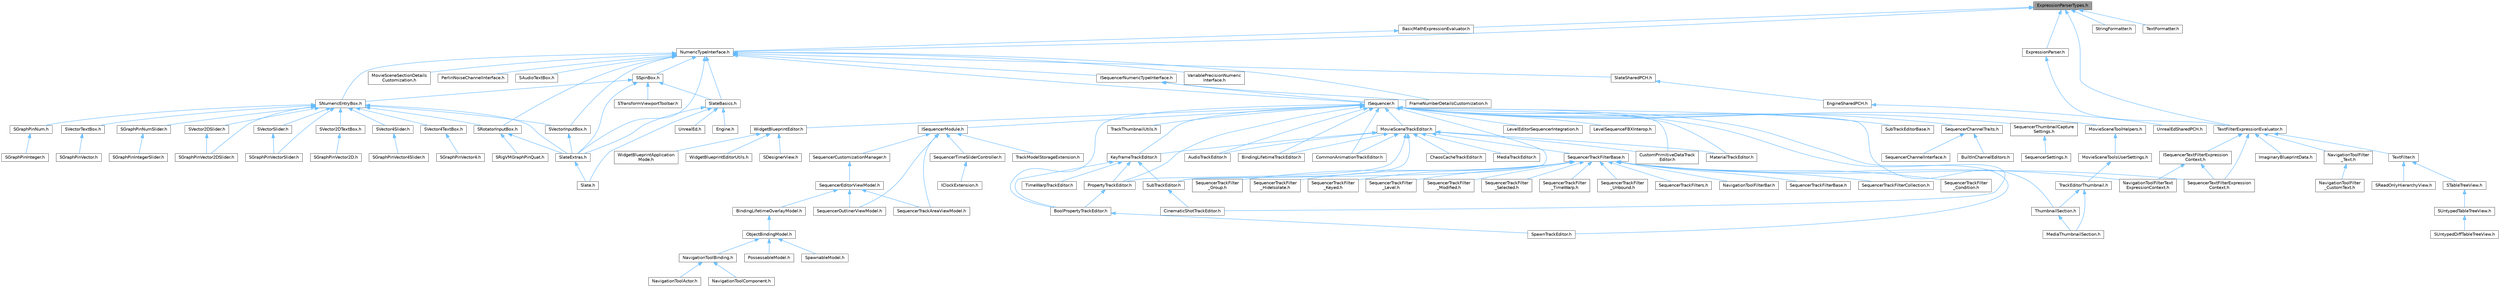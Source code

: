 digraph "ExpressionParserTypes.h"
{
 // INTERACTIVE_SVG=YES
 // LATEX_PDF_SIZE
  bgcolor="transparent";
  edge [fontname=Helvetica,fontsize=10,labelfontname=Helvetica,labelfontsize=10];
  node [fontname=Helvetica,fontsize=10,shape=box,height=0.2,width=0.4];
  Node1 [id="Node000001",label="ExpressionParserTypes.h",height=0.2,width=0.4,color="gray40", fillcolor="grey60", style="filled", fontcolor="black",tooltip=" "];
  Node1 -> Node2 [id="edge1_Node000001_Node000002",dir="back",color="steelblue1",style="solid",tooltip=" "];
  Node2 [id="Node000002",label="BasicMathExpressionEvaluator.h",height=0.2,width=0.4,color="grey40", fillcolor="white", style="filled",URL="$d3/d5e/BasicMathExpressionEvaluator_8h.html",tooltip=" "];
  Node2 -> Node3 [id="edge2_Node000002_Node000003",dir="back",color="steelblue1",style="solid",tooltip=" "];
  Node3 [id="Node000003",label="NumericTypeInterface.h",height=0.2,width=0.4,color="grey40", fillcolor="white", style="filled",URL="$d8/dc9/NumericTypeInterface_8h.html",tooltip=" "];
  Node3 -> Node4 [id="edge3_Node000003_Node000004",dir="back",color="steelblue1",style="solid",tooltip=" "];
  Node4 [id="Node000004",label="FrameNumberDetailsCustomization.h",height=0.2,width=0.4,color="grey40", fillcolor="white", style="filled",URL="$df/db2/FrameNumberDetailsCustomization_8h.html",tooltip=" "];
  Node3 -> Node5 [id="edge4_Node000003_Node000005",dir="back",color="steelblue1",style="solid",tooltip=" "];
  Node5 [id="Node000005",label="ISequencer.h",height=0.2,width=0.4,color="grey40", fillcolor="white", style="filled",URL="$d7/d1d/ISequencer_8h.html",tooltip=" "];
  Node5 -> Node6 [id="edge5_Node000005_Node000006",dir="back",color="steelblue1",style="solid",tooltip=" "];
  Node6 [id="Node000006",label="AudioTrackEditor.h",height=0.2,width=0.4,color="grey40", fillcolor="white", style="filled",URL="$dd/d96/AudioTrackEditor_8h.html",tooltip=" "];
  Node5 -> Node7 [id="edge6_Node000005_Node000007",dir="back",color="steelblue1",style="solid",tooltip=" "];
  Node7 [id="Node000007",label="BindingLifetimeTrackEditor.h",height=0.2,width=0.4,color="grey40", fillcolor="white", style="filled",URL="$db/d3c/BindingLifetimeTrackEditor_8h.html",tooltip=" "];
  Node5 -> Node8 [id="edge7_Node000005_Node000008",dir="back",color="steelblue1",style="solid",tooltip=" "];
  Node8 [id="Node000008",label="BoolPropertyTrackEditor.h",height=0.2,width=0.4,color="grey40", fillcolor="white", style="filled",URL="$db/d07/BoolPropertyTrackEditor_8h.html",tooltip=" "];
  Node8 -> Node9 [id="edge8_Node000008_Node000009",dir="back",color="steelblue1",style="solid",tooltip=" "];
  Node9 [id="Node000009",label="SpawnTrackEditor.h",height=0.2,width=0.4,color="grey40", fillcolor="white", style="filled",URL="$d5/dac/SpawnTrackEditor_8h.html",tooltip=" "];
  Node5 -> Node10 [id="edge9_Node000005_Node000010",dir="back",color="steelblue1",style="solid",tooltip=" "];
  Node10 [id="Node000010",label="CinematicShotTrackEditor.h",height=0.2,width=0.4,color="grey40", fillcolor="white", style="filled",URL="$d3/d0c/CinematicShotTrackEditor_8h.html",tooltip=" "];
  Node5 -> Node11 [id="edge10_Node000005_Node000011",dir="back",color="steelblue1",style="solid",tooltip=" "];
  Node11 [id="Node000011",label="CommonAnimationTrackEditor.h",height=0.2,width=0.4,color="grey40", fillcolor="white", style="filled",URL="$d9/d6e/CommonAnimationTrackEditor_8h.html",tooltip=" "];
  Node5 -> Node12 [id="edge11_Node000005_Node000012",dir="back",color="steelblue1",style="solid",tooltip=" "];
  Node12 [id="Node000012",label="CustomPrimitiveDataTrack\lEditor.h",height=0.2,width=0.4,color="grey40", fillcolor="white", style="filled",URL="$dc/d8f/CustomPrimitiveDataTrackEditor_8h.html",tooltip=" "];
  Node5 -> Node13 [id="edge12_Node000005_Node000013",dir="back",color="steelblue1",style="solid",tooltip=" "];
  Node13 [id="Node000013",label="ISequencerModule.h",height=0.2,width=0.4,color="grey40", fillcolor="white", style="filled",URL="$d7/d3b/ISequencerModule_8h.html",tooltip=" "];
  Node13 -> Node14 [id="edge13_Node000013_Node000014",dir="back",color="steelblue1",style="solid",tooltip=" "];
  Node14 [id="Node000014",label="SequencerCustomizationManager.h",height=0.2,width=0.4,color="grey40", fillcolor="white", style="filled",URL="$dd/dea/SequencerCustomizationManager_8h.html",tooltip=" "];
  Node14 -> Node15 [id="edge14_Node000014_Node000015",dir="back",color="steelblue1",style="solid",tooltip=" "];
  Node15 [id="Node000015",label="SequencerEditorViewModel.h",height=0.2,width=0.4,color="grey40", fillcolor="white", style="filled",URL="$da/d57/SequencerEditorViewModel_8h.html",tooltip=" "];
  Node15 -> Node16 [id="edge15_Node000015_Node000016",dir="back",color="steelblue1",style="solid",tooltip=" "];
  Node16 [id="Node000016",label="BindingLifetimeOverlayModel.h",height=0.2,width=0.4,color="grey40", fillcolor="white", style="filled",URL="$d2/d69/BindingLifetimeOverlayModel_8h.html",tooltip=" "];
  Node16 -> Node17 [id="edge16_Node000016_Node000017",dir="back",color="steelblue1",style="solid",tooltip=" "];
  Node17 [id="Node000017",label="ObjectBindingModel.h",height=0.2,width=0.4,color="grey40", fillcolor="white", style="filled",URL="$de/dbc/ObjectBindingModel_8h.html",tooltip=" "];
  Node17 -> Node18 [id="edge17_Node000017_Node000018",dir="back",color="steelblue1",style="solid",tooltip=" "];
  Node18 [id="Node000018",label="NavigationToolBinding.h",height=0.2,width=0.4,color="grey40", fillcolor="white", style="filled",URL="$d0/db5/NavigationToolBinding_8h.html",tooltip=" "];
  Node18 -> Node19 [id="edge18_Node000018_Node000019",dir="back",color="steelblue1",style="solid",tooltip=" "];
  Node19 [id="Node000019",label="NavigationToolActor.h",height=0.2,width=0.4,color="grey40", fillcolor="white", style="filled",URL="$d6/da8/NavigationToolActor_8h.html",tooltip=" "];
  Node18 -> Node20 [id="edge19_Node000018_Node000020",dir="back",color="steelblue1",style="solid",tooltip=" "];
  Node20 [id="Node000020",label="NavigationToolComponent.h",height=0.2,width=0.4,color="grey40", fillcolor="white", style="filled",URL="$d7/dfc/NavigationToolComponent_8h.html",tooltip=" "];
  Node17 -> Node21 [id="edge20_Node000017_Node000021",dir="back",color="steelblue1",style="solid",tooltip=" "];
  Node21 [id="Node000021",label="PossessableModel.h",height=0.2,width=0.4,color="grey40", fillcolor="white", style="filled",URL="$d5/d01/PossessableModel_8h.html",tooltip=" "];
  Node17 -> Node22 [id="edge21_Node000017_Node000022",dir="back",color="steelblue1",style="solid",tooltip=" "];
  Node22 [id="Node000022",label="SpawnableModel.h",height=0.2,width=0.4,color="grey40", fillcolor="white", style="filled",URL="$d0/dd5/SpawnableModel_8h.html",tooltip=" "];
  Node15 -> Node23 [id="edge22_Node000015_Node000023",dir="back",color="steelblue1",style="solid",tooltip=" "];
  Node23 [id="Node000023",label="SequencerOutlinerViewModel.h",height=0.2,width=0.4,color="grey40", fillcolor="white", style="filled",URL="$da/d12/SequencerOutlinerViewModel_8h.html",tooltip=" "];
  Node15 -> Node24 [id="edge23_Node000015_Node000024",dir="back",color="steelblue1",style="solid",tooltip=" "];
  Node24 [id="Node000024",label="SequencerTrackAreaViewModel.h",height=0.2,width=0.4,color="grey40", fillcolor="white", style="filled",URL="$d9/dd2/SequencerTrackAreaViewModel_8h.html",tooltip=" "];
  Node13 -> Node23 [id="edge24_Node000013_Node000023",dir="back",color="steelblue1",style="solid",tooltip=" "];
  Node13 -> Node25 [id="edge25_Node000013_Node000025",dir="back",color="steelblue1",style="solid",tooltip=" "];
  Node25 [id="Node000025",label="SequencerTimeSliderController.h",height=0.2,width=0.4,color="grey40", fillcolor="white", style="filled",URL="$d3/d54/SequencerTimeSliderController_8h.html",tooltip=" "];
  Node25 -> Node26 [id="edge26_Node000025_Node000026",dir="back",color="steelblue1",style="solid",tooltip=" "];
  Node26 [id="Node000026",label="IClockExtension.h",height=0.2,width=0.4,color="grey40", fillcolor="white", style="filled",URL="$d1/d52/IClockExtension_8h.html",tooltip=" "];
  Node13 -> Node24 [id="edge27_Node000013_Node000024",dir="back",color="steelblue1",style="solid",tooltip=" "];
  Node13 -> Node27 [id="edge28_Node000013_Node000027",dir="back",color="steelblue1",style="solid",tooltip=" "];
  Node27 [id="Node000027",label="TrackModelStorageExtension.h",height=0.2,width=0.4,color="grey40", fillcolor="white", style="filled",URL="$d8/d98/TrackModelStorageExtension_8h.html",tooltip=" "];
  Node5 -> Node28 [id="edge29_Node000005_Node000028",dir="back",color="steelblue1",style="solid",tooltip=" "];
  Node28 [id="Node000028",label="KeyframeTrackEditor.h",height=0.2,width=0.4,color="grey40", fillcolor="white", style="filled",URL="$dd/d47/KeyframeTrackEditor_8h.html",tooltip=" "];
  Node28 -> Node8 [id="edge30_Node000028_Node000008",dir="back",color="steelblue1",style="solid",tooltip=" "];
  Node28 -> Node29 [id="edge31_Node000028_Node000029",dir="back",color="steelblue1",style="solid",tooltip=" "];
  Node29 [id="Node000029",label="PropertyTrackEditor.h",height=0.2,width=0.4,color="grey40", fillcolor="white", style="filled",URL="$da/d9a/PropertyTrackEditor_8h.html",tooltip=" "];
  Node29 -> Node8 [id="edge32_Node000029_Node000008",dir="back",color="steelblue1",style="solid",tooltip=" "];
  Node28 -> Node30 [id="edge33_Node000028_Node000030",dir="back",color="steelblue1",style="solid",tooltip=" "];
  Node30 [id="Node000030",label="SubTrackEditor.h",height=0.2,width=0.4,color="grey40", fillcolor="white", style="filled",URL="$d8/d5b/SubTrackEditor_8h.html",tooltip=" "];
  Node30 -> Node10 [id="edge34_Node000030_Node000010",dir="back",color="steelblue1",style="solid",tooltip=" "];
  Node28 -> Node31 [id="edge35_Node000028_Node000031",dir="back",color="steelblue1",style="solid",tooltip=" "];
  Node31 [id="Node000031",label="TimeWarpTrackEditor.h",height=0.2,width=0.4,color="grey40", fillcolor="white", style="filled",URL="$dc/d2e/TimeWarpTrackEditor_8h.html",tooltip=" "];
  Node5 -> Node32 [id="edge36_Node000005_Node000032",dir="back",color="steelblue1",style="solid",tooltip=" "];
  Node32 [id="Node000032",label="LevelEditorSequencerIntegration.h",height=0.2,width=0.4,color="grey40", fillcolor="white", style="filled",URL="$d5/d15/LevelEditorSequencerIntegration_8h.html",tooltip=" "];
  Node5 -> Node33 [id="edge37_Node000005_Node000033",dir="back",color="steelblue1",style="solid",tooltip=" "];
  Node33 [id="Node000033",label="LevelSequenceFBXInterop.h",height=0.2,width=0.4,color="grey40", fillcolor="white", style="filled",URL="$d7/d4f/LevelSequenceFBXInterop_8h.html",tooltip=" "];
  Node5 -> Node34 [id="edge38_Node000005_Node000034",dir="back",color="steelblue1",style="solid",tooltip=" "];
  Node34 [id="Node000034",label="MaterialTrackEditor.h",height=0.2,width=0.4,color="grey40", fillcolor="white", style="filled",URL="$d1/d9f/MaterialTrackEditor_8h.html",tooltip=" "];
  Node5 -> Node35 [id="edge39_Node000005_Node000035",dir="back",color="steelblue1",style="solid",tooltip=" "];
  Node35 [id="Node000035",label="MovieSceneToolHelpers.h",height=0.2,width=0.4,color="grey40", fillcolor="white", style="filled",URL="$d4/d0e/MovieSceneToolHelpers_8h.html",tooltip=" "];
  Node35 -> Node36 [id="edge40_Node000035_Node000036",dir="back",color="steelblue1",style="solid",tooltip=" "];
  Node36 [id="Node000036",label="MovieSceneToolsUserSettings.h",height=0.2,width=0.4,color="grey40", fillcolor="white", style="filled",URL="$d5/dab/MovieSceneToolsUserSettings_8h.html",tooltip=" "];
  Node36 -> Node37 [id="edge41_Node000036_Node000037",dir="back",color="steelblue1",style="solid",tooltip=" "];
  Node37 [id="Node000037",label="TrackEditorThumbnail.h",height=0.2,width=0.4,color="grey40", fillcolor="white", style="filled",URL="$d6/d44/TrackEditorThumbnail_8h.html",tooltip=" "];
  Node37 -> Node38 [id="edge42_Node000037_Node000038",dir="back",color="steelblue1",style="solid",tooltip=" "];
  Node38 [id="Node000038",label="MediaThumbnailSection.h",height=0.2,width=0.4,color="grey40", fillcolor="white", style="filled",URL="$d8/dfe/MediaThumbnailSection_8h.html",tooltip=" "];
  Node37 -> Node39 [id="edge43_Node000037_Node000039",dir="back",color="steelblue1",style="solid",tooltip=" "];
  Node39 [id="Node000039",label="ThumbnailSection.h",height=0.2,width=0.4,color="grey40", fillcolor="white", style="filled",URL="$de/daf/ThumbnailSection_8h.html",tooltip=" "];
  Node39 -> Node38 [id="edge44_Node000039_Node000038",dir="back",color="steelblue1",style="solid",tooltip=" "];
  Node5 -> Node40 [id="edge45_Node000005_Node000040",dir="back",color="steelblue1",style="solid",tooltip=" "];
  Node40 [id="Node000040",label="MovieSceneTrackEditor.h",height=0.2,width=0.4,color="grey40", fillcolor="white", style="filled",URL="$db/d6c/MovieSceneTrackEditor_8h.html",tooltip=" "];
  Node40 -> Node6 [id="edge46_Node000040_Node000006",dir="back",color="steelblue1",style="solid",tooltip=" "];
  Node40 -> Node7 [id="edge47_Node000040_Node000007",dir="back",color="steelblue1",style="solid",tooltip=" "];
  Node40 -> Node41 [id="edge48_Node000040_Node000041",dir="back",color="steelblue1",style="solid",tooltip=" "];
  Node41 [id="Node000041",label="ChaosCacheTrackEditor.h",height=0.2,width=0.4,color="grey40", fillcolor="white", style="filled",URL="$db/d36/ChaosCacheTrackEditor_8h.html",tooltip=" "];
  Node40 -> Node11 [id="edge49_Node000040_Node000011",dir="back",color="steelblue1",style="solid",tooltip=" "];
  Node40 -> Node12 [id="edge50_Node000040_Node000012",dir="back",color="steelblue1",style="solid",tooltip=" "];
  Node40 -> Node28 [id="edge51_Node000040_Node000028",dir="back",color="steelblue1",style="solid",tooltip=" "];
  Node40 -> Node34 [id="edge52_Node000040_Node000034",dir="back",color="steelblue1",style="solid",tooltip=" "];
  Node40 -> Node42 [id="edge53_Node000040_Node000042",dir="back",color="steelblue1",style="solid",tooltip=" "];
  Node42 [id="Node000042",label="MediaTrackEditor.h",height=0.2,width=0.4,color="grey40", fillcolor="white", style="filled",URL="$d0/d41/MediaTrackEditor_8h.html",tooltip=" "];
  Node40 -> Node29 [id="edge54_Node000040_Node000029",dir="back",color="steelblue1",style="solid",tooltip=" "];
  Node40 -> Node43 [id="edge55_Node000040_Node000043",dir="back",color="steelblue1",style="solid",tooltip=" "];
  Node43 [id="Node000043",label="SequencerTrackFilterBase.h",height=0.2,width=0.4,color="grey40", fillcolor="white", style="filled",URL="$d8/def/Filters_2SequencerTrackFilterBase_8h.html",tooltip=" "];
  Node43 -> Node44 [id="edge56_Node000043_Node000044",dir="back",color="steelblue1",style="solid",tooltip=" "];
  Node44 [id="Node000044",label="NavigationToolFilterBar.h",height=0.2,width=0.4,color="grey40", fillcolor="white", style="filled",URL="$df/d14/NavigationToolFilterBar_8h.html",tooltip=" "];
  Node43 -> Node45 [id="edge57_Node000043_Node000045",dir="back",color="steelblue1",style="solid",tooltip=" "];
  Node45 [id="Node000045",label="NavigationToolFilterText\lExpressionContext.h",height=0.2,width=0.4,color="grey40", fillcolor="white", style="filled",URL="$d8/dd2/NavigationToolFilterTextExpressionContext_8h.html",tooltip=" "];
  Node43 -> Node46 [id="edge58_Node000043_Node000046",dir="back",color="steelblue1",style="solid",tooltip=" "];
  Node46 [id="Node000046",label="SequencerTextFilterExpression\lContext.h",height=0.2,width=0.4,color="grey40", fillcolor="white", style="filled",URL="$d0/d9f/SequencerTextFilterExpressionContext_8h.html",tooltip=" "];
  Node43 -> Node47 [id="edge59_Node000043_Node000047",dir="back",color="steelblue1",style="solid",tooltip=" "];
  Node47 [id="Node000047",label="SequencerTrackFilterBase.h",height=0.2,width=0.4,color="grey40", fillcolor="white", style="filled",URL="$d8/d4d/SequencerTrackFilterBase_8h.html",tooltip=" "];
  Node43 -> Node48 [id="edge60_Node000043_Node000048",dir="back",color="steelblue1",style="solid",tooltip=" "];
  Node48 [id="Node000048",label="SequencerTrackFilterCollection.h",height=0.2,width=0.4,color="grey40", fillcolor="white", style="filled",URL="$d8/de2/SequencerTrackFilterCollection_8h.html",tooltip=" "];
  Node43 -> Node49 [id="edge61_Node000043_Node000049",dir="back",color="steelblue1",style="solid",tooltip=" "];
  Node49 [id="Node000049",label="SequencerTrackFilter\l_Condition.h",height=0.2,width=0.4,color="grey40", fillcolor="white", style="filled",URL="$df/d17/SequencerTrackFilter__Condition_8h.html",tooltip=" "];
  Node43 -> Node50 [id="edge62_Node000043_Node000050",dir="back",color="steelblue1",style="solid",tooltip=" "];
  Node50 [id="Node000050",label="SequencerTrackFilter\l_Group.h",height=0.2,width=0.4,color="grey40", fillcolor="white", style="filled",URL="$da/dea/SequencerTrackFilter__Group_8h.html",tooltip=" "];
  Node43 -> Node51 [id="edge63_Node000043_Node000051",dir="back",color="steelblue1",style="solid",tooltip=" "];
  Node51 [id="Node000051",label="SequencerTrackFilter\l_HideIsolate.h",height=0.2,width=0.4,color="grey40", fillcolor="white", style="filled",URL="$d3/d55/SequencerTrackFilter__HideIsolate_8h.html",tooltip=" "];
  Node43 -> Node52 [id="edge64_Node000043_Node000052",dir="back",color="steelblue1",style="solid",tooltip=" "];
  Node52 [id="Node000052",label="SequencerTrackFilter\l_Keyed.h",height=0.2,width=0.4,color="grey40", fillcolor="white", style="filled",URL="$d4/d2d/SequencerTrackFilter__Keyed_8h.html",tooltip=" "];
  Node43 -> Node53 [id="edge65_Node000043_Node000053",dir="back",color="steelblue1",style="solid",tooltip=" "];
  Node53 [id="Node000053",label="SequencerTrackFilter\l_Level.h",height=0.2,width=0.4,color="grey40", fillcolor="white", style="filled",URL="$d2/d6c/SequencerTrackFilter__Level_8h.html",tooltip=" "];
  Node43 -> Node54 [id="edge66_Node000043_Node000054",dir="back",color="steelblue1",style="solid",tooltip=" "];
  Node54 [id="Node000054",label="SequencerTrackFilter\l_Modified.h",height=0.2,width=0.4,color="grey40", fillcolor="white", style="filled",URL="$d0/dd9/SequencerTrackFilter__Modified_8h.html",tooltip=" "];
  Node43 -> Node55 [id="edge67_Node000043_Node000055",dir="back",color="steelblue1",style="solid",tooltip=" "];
  Node55 [id="Node000055",label="SequencerTrackFilter\l_Selected.h",height=0.2,width=0.4,color="grey40", fillcolor="white", style="filled",URL="$dc/d54/SequencerTrackFilter__Selected_8h.html",tooltip=" "];
  Node43 -> Node56 [id="edge68_Node000043_Node000056",dir="back",color="steelblue1",style="solid",tooltip=" "];
  Node56 [id="Node000056",label="SequencerTrackFilter\l_TimeWarp.h",height=0.2,width=0.4,color="grey40", fillcolor="white", style="filled",URL="$d6/dd0/SequencerTrackFilter__TimeWarp_8h.html",tooltip=" "];
  Node43 -> Node57 [id="edge69_Node000043_Node000057",dir="back",color="steelblue1",style="solid",tooltip=" "];
  Node57 [id="Node000057",label="SequencerTrackFilter\l_Unbound.h",height=0.2,width=0.4,color="grey40", fillcolor="white", style="filled",URL="$d0/dd1/SequencerTrackFilter__Unbound_8h.html",tooltip=" "];
  Node43 -> Node58 [id="edge70_Node000043_Node000058",dir="back",color="steelblue1",style="solid",tooltip=" "];
  Node58 [id="Node000058",label="SequencerTrackFilters.h",height=0.2,width=0.4,color="grey40", fillcolor="white", style="filled",URL="$df/d72/SequencerTrackFilters_8h.html",tooltip=" "];
  Node40 -> Node30 [id="edge71_Node000040_Node000030",dir="back",color="steelblue1",style="solid",tooltip=" "];
  Node5 -> Node29 [id="edge72_Node000005_Node000029",dir="back",color="steelblue1",style="solid",tooltip=" "];
  Node5 -> Node59 [id="edge73_Node000005_Node000059",dir="back",color="steelblue1",style="solid",tooltip=" "];
  Node59 [id="Node000059",label="SequencerChannelTraits.h",height=0.2,width=0.4,color="grey40", fillcolor="white", style="filled",URL="$d6/db9/SequencerChannelTraits_8h.html",tooltip=" "];
  Node59 -> Node60 [id="edge74_Node000059_Node000060",dir="back",color="steelblue1",style="solid",tooltip=" "];
  Node60 [id="Node000060",label="BuiltInChannelEditors.h",height=0.2,width=0.4,color="grey40", fillcolor="white", style="filled",URL="$df/daf/BuiltInChannelEditors_8h.html",tooltip=" "];
  Node59 -> Node61 [id="edge75_Node000059_Node000061",dir="back",color="steelblue1",style="solid",tooltip=" "];
  Node61 [id="Node000061",label="SequencerChannelInterface.h",height=0.2,width=0.4,color="grey40", fillcolor="white", style="filled",URL="$da/d51/SequencerChannelInterface_8h.html",tooltip=" "];
  Node5 -> Node62 [id="edge76_Node000005_Node000062",dir="back",color="steelblue1",style="solid",tooltip=" "];
  Node62 [id="Node000062",label="SequencerThumbnailCapture\lSettings.h",height=0.2,width=0.4,color="grey40", fillcolor="white", style="filled",URL="$de/d05/SequencerThumbnailCaptureSettings_8h.html",tooltip=" "];
  Node62 -> Node63 [id="edge77_Node000062_Node000063",dir="back",color="steelblue1",style="solid",tooltip=" "];
  Node63 [id="Node000063",label="SequencerSettings.h",height=0.2,width=0.4,color="grey40", fillcolor="white", style="filled",URL="$d1/d46/SequencerSettings_8h.html",tooltip=" "];
  Node5 -> Node9 [id="edge78_Node000005_Node000009",dir="back",color="steelblue1",style="solid",tooltip=" "];
  Node5 -> Node30 [id="edge79_Node000005_Node000030",dir="back",color="steelblue1",style="solid",tooltip=" "];
  Node5 -> Node64 [id="edge80_Node000005_Node000064",dir="back",color="steelblue1",style="solid",tooltip=" "];
  Node64 [id="Node000064",label="SubTrackEditorBase.h",height=0.2,width=0.4,color="grey40", fillcolor="white", style="filled",URL="$db/d33/SubTrackEditorBase_8h.html",tooltip=" "];
  Node5 -> Node39 [id="edge81_Node000005_Node000039",dir="back",color="steelblue1",style="solid",tooltip=" "];
  Node5 -> Node65 [id="edge82_Node000005_Node000065",dir="back",color="steelblue1",style="solid",tooltip=" "];
  Node65 [id="Node000065",label="TrackThumbnailUtils.h",height=0.2,width=0.4,color="grey40", fillcolor="white", style="filled",URL="$dc/df4/TrackThumbnailUtils_8h.html",tooltip=" "];
  Node5 -> Node66 [id="edge83_Node000005_Node000066",dir="back",color="steelblue1",style="solid",tooltip=" "];
  Node66 [id="Node000066",label="WidgetBlueprintEditor.h",height=0.2,width=0.4,color="grey40", fillcolor="white", style="filled",URL="$d6/d04/WidgetBlueprintEditor_8h.html",tooltip=" "];
  Node66 -> Node67 [id="edge84_Node000066_Node000067",dir="back",color="steelblue1",style="solid",tooltip=" "];
  Node67 [id="Node000067",label="SDesignerView.h",height=0.2,width=0.4,color="grey40", fillcolor="white", style="filled",URL="$d2/d14/SDesignerView_8h.html",tooltip=" "];
  Node66 -> Node68 [id="edge85_Node000066_Node000068",dir="back",color="steelblue1",style="solid",tooltip=" "];
  Node68 [id="Node000068",label="WidgetBlueprintApplication\lMode.h",height=0.2,width=0.4,color="grey40", fillcolor="white", style="filled",URL="$d3/d40/WidgetBlueprintApplicationMode_8h.html",tooltip=" "];
  Node66 -> Node69 [id="edge86_Node000066_Node000069",dir="back",color="steelblue1",style="solid",tooltip=" "];
  Node69 [id="Node000069",label="WidgetBlueprintEditorUtils.h",height=0.2,width=0.4,color="grey40", fillcolor="white", style="filled",URL="$d9/df7/WidgetBlueprintEditorUtils_8h.html",tooltip=" "];
  Node3 -> Node70 [id="edge87_Node000003_Node000070",dir="back",color="steelblue1",style="solid",tooltip=" "];
  Node70 [id="Node000070",label="ISequencerNumericTypeInterface.h",height=0.2,width=0.4,color="grey40", fillcolor="white", style="filled",URL="$db/df1/ISequencerNumericTypeInterface_8h.html",tooltip=" "];
  Node70 -> Node4 [id="edge88_Node000070_Node000004",dir="back",color="steelblue1",style="solid",tooltip=" "];
  Node70 -> Node5 [id="edge89_Node000070_Node000005",dir="back",color="steelblue1",style="solid",tooltip=" "];
  Node3 -> Node71 [id="edge90_Node000003_Node000071",dir="back",color="steelblue1",style="solid",tooltip=" "];
  Node71 [id="Node000071",label="MovieSceneSectionDetails\lCustomization.h",height=0.2,width=0.4,color="grey40", fillcolor="white", style="filled",URL="$d3/de7/MovieSceneSectionDetailsCustomization_8h.html",tooltip=" "];
  Node3 -> Node72 [id="edge91_Node000003_Node000072",dir="back",color="steelblue1",style="solid",tooltip=" "];
  Node72 [id="Node000072",label="PerlinNoiseChannelInterface.h",height=0.2,width=0.4,color="grey40", fillcolor="white", style="filled",URL="$d5/dc1/PerlinNoiseChannelInterface_8h.html",tooltip=" "];
  Node3 -> Node73 [id="edge92_Node000003_Node000073",dir="back",color="steelblue1",style="solid",tooltip=" "];
  Node73 [id="Node000073",label="SAudioTextBox.h",height=0.2,width=0.4,color="grey40", fillcolor="white", style="filled",URL="$da/da3/SAudioTextBox_8h.html",tooltip=" "];
  Node3 -> Node74 [id="edge93_Node000003_Node000074",dir="back",color="steelblue1",style="solid",tooltip=" "];
  Node74 [id="Node000074",label="SNumericEntryBox.h",height=0.2,width=0.4,color="grey40", fillcolor="white", style="filled",URL="$d8/d1a/SNumericEntryBox_8h.html",tooltip=" "];
  Node74 -> Node75 [id="edge94_Node000074_Node000075",dir="back",color="steelblue1",style="solid",tooltip=" "];
  Node75 [id="Node000075",label="SGraphPinNum.h",height=0.2,width=0.4,color="grey40", fillcolor="white", style="filled",URL="$d7/da4/SGraphPinNum_8h.html",tooltip=" "];
  Node75 -> Node76 [id="edge95_Node000075_Node000076",dir="back",color="steelblue1",style="solid",tooltip=" "];
  Node76 [id="Node000076",label="SGraphPinInteger.h",height=0.2,width=0.4,color="grey40", fillcolor="white", style="filled",URL="$df/d54/SGraphPinInteger_8h.html",tooltip=" "];
  Node74 -> Node77 [id="edge96_Node000074_Node000077",dir="back",color="steelblue1",style="solid",tooltip=" "];
  Node77 [id="Node000077",label="SGraphPinNumSlider.h",height=0.2,width=0.4,color="grey40", fillcolor="white", style="filled",URL="$d5/d00/SGraphPinNumSlider_8h.html",tooltip=" "];
  Node77 -> Node78 [id="edge97_Node000077_Node000078",dir="back",color="steelblue1",style="solid",tooltip=" "];
  Node78 [id="Node000078",label="SGraphPinIntegerSlider.h",height=0.2,width=0.4,color="grey40", fillcolor="white", style="filled",URL="$da/d60/SGraphPinIntegerSlider_8h.html",tooltip=" "];
  Node74 -> Node79 [id="edge98_Node000074_Node000079",dir="back",color="steelblue1",style="solid",tooltip=" "];
  Node79 [id="Node000079",label="SGraphPinVector2DSlider.h",height=0.2,width=0.4,color="grey40", fillcolor="white", style="filled",URL="$d7/d05/SGraphPinVector2DSlider_8h.html",tooltip=" "];
  Node74 -> Node80 [id="edge99_Node000074_Node000080",dir="back",color="steelblue1",style="solid",tooltip=" "];
  Node80 [id="Node000080",label="SGraphPinVectorSlider.h",height=0.2,width=0.4,color="grey40", fillcolor="white", style="filled",URL="$dc/d38/SGraphPinVectorSlider_8h.html",tooltip=" "];
  Node74 -> Node81 [id="edge100_Node000074_Node000081",dir="back",color="steelblue1",style="solid",tooltip=" "];
  Node81 [id="Node000081",label="SRotatorInputBox.h",height=0.2,width=0.4,color="grey40", fillcolor="white", style="filled",URL="$de/dd2/SRotatorInputBox_8h.html",tooltip=" "];
  Node81 -> Node82 [id="edge101_Node000081_Node000082",dir="back",color="steelblue1",style="solid",tooltip=" "];
  Node82 [id="Node000082",label="SRigVMGraphPinQuat.h",height=0.2,width=0.4,color="grey40", fillcolor="white", style="filled",URL="$de/dda/SRigVMGraphPinQuat_8h.html",tooltip=" "];
  Node81 -> Node83 [id="edge102_Node000081_Node000083",dir="back",color="steelblue1",style="solid",tooltip=" "];
  Node83 [id="Node000083",label="SlateExtras.h",height=0.2,width=0.4,color="grey40", fillcolor="white", style="filled",URL="$d8/dec/SlateExtras_8h.html",tooltip=" "];
  Node83 -> Node84 [id="edge103_Node000083_Node000084",dir="back",color="steelblue1",style="solid",tooltip=" "];
  Node84 [id="Node000084",label="Slate.h",height=0.2,width=0.4,color="grey40", fillcolor="white", style="filled",URL="$d2/dc0/Slate_8h.html",tooltip=" "];
  Node74 -> Node85 [id="edge104_Node000074_Node000085",dir="back",color="steelblue1",style="solid",tooltip=" "];
  Node85 [id="Node000085",label="SVector2DSlider.h",height=0.2,width=0.4,color="grey40", fillcolor="white", style="filled",URL="$de/d67/SVector2DSlider_8h.html",tooltip=" "];
  Node85 -> Node79 [id="edge105_Node000085_Node000079",dir="back",color="steelblue1",style="solid",tooltip=" "];
  Node74 -> Node86 [id="edge106_Node000074_Node000086",dir="back",color="steelblue1",style="solid",tooltip=" "];
  Node86 [id="Node000086",label="SVector2DTextBox.h",height=0.2,width=0.4,color="grey40", fillcolor="white", style="filled",URL="$d6/d71/SVector2DTextBox_8h.html",tooltip=" "];
  Node86 -> Node87 [id="edge107_Node000086_Node000087",dir="back",color="steelblue1",style="solid",tooltip=" "];
  Node87 [id="Node000087",label="SGraphPinVector2D.h",height=0.2,width=0.4,color="grey40", fillcolor="white", style="filled",URL="$d7/d67/SGraphPinVector2D_8h.html",tooltip=" "];
  Node74 -> Node88 [id="edge108_Node000074_Node000088",dir="back",color="steelblue1",style="solid",tooltip=" "];
  Node88 [id="Node000088",label="SVector4Slider.h",height=0.2,width=0.4,color="grey40", fillcolor="white", style="filled",URL="$d4/dec/SVector4Slider_8h.html",tooltip=" "];
  Node88 -> Node89 [id="edge109_Node000088_Node000089",dir="back",color="steelblue1",style="solid",tooltip=" "];
  Node89 [id="Node000089",label="SGraphPinVector4Slider.h",height=0.2,width=0.4,color="grey40", fillcolor="white", style="filled",URL="$d9/db8/SGraphPinVector4Slider_8h.html",tooltip=" "];
  Node74 -> Node90 [id="edge110_Node000074_Node000090",dir="back",color="steelblue1",style="solid",tooltip=" "];
  Node90 [id="Node000090",label="SVector4TextBox.h",height=0.2,width=0.4,color="grey40", fillcolor="white", style="filled",URL="$dd/da4/SVector4TextBox_8h.html",tooltip=" "];
  Node90 -> Node91 [id="edge111_Node000090_Node000091",dir="back",color="steelblue1",style="solid",tooltip=" "];
  Node91 [id="Node000091",label="SGraphPinVector4.h",height=0.2,width=0.4,color="grey40", fillcolor="white", style="filled",URL="$d4/d94/SGraphPinVector4_8h.html",tooltip=" "];
  Node74 -> Node92 [id="edge112_Node000074_Node000092",dir="back",color="steelblue1",style="solid",tooltip=" "];
  Node92 [id="Node000092",label="SVectorInputBox.h",height=0.2,width=0.4,color="grey40", fillcolor="white", style="filled",URL="$df/d44/SVectorInputBox_8h.html",tooltip=" "];
  Node92 -> Node83 [id="edge113_Node000092_Node000083",dir="back",color="steelblue1",style="solid",tooltip=" "];
  Node74 -> Node93 [id="edge114_Node000074_Node000093",dir="back",color="steelblue1",style="solid",tooltip=" "];
  Node93 [id="Node000093",label="SVectorSlider.h",height=0.2,width=0.4,color="grey40", fillcolor="white", style="filled",URL="$d2/db5/SVectorSlider_8h.html",tooltip=" "];
  Node93 -> Node80 [id="edge115_Node000093_Node000080",dir="back",color="steelblue1",style="solid",tooltip=" "];
  Node74 -> Node94 [id="edge116_Node000074_Node000094",dir="back",color="steelblue1",style="solid",tooltip=" "];
  Node94 [id="Node000094",label="SVectorTextBox.h",height=0.2,width=0.4,color="grey40", fillcolor="white", style="filled",URL="$df/db8/SVectorTextBox_8h.html",tooltip=" "];
  Node94 -> Node95 [id="edge117_Node000094_Node000095",dir="back",color="steelblue1",style="solid",tooltip=" "];
  Node95 [id="Node000095",label="SGraphPinVector.h",height=0.2,width=0.4,color="grey40", fillcolor="white", style="filled",URL="$d8/de7/SGraphPinVector_8h.html",tooltip=" "];
  Node74 -> Node83 [id="edge118_Node000074_Node000083",dir="back",color="steelblue1",style="solid",tooltip=" "];
  Node3 -> Node81 [id="edge119_Node000003_Node000081",dir="back",color="steelblue1",style="solid",tooltip=" "];
  Node3 -> Node96 [id="edge120_Node000003_Node000096",dir="back",color="steelblue1",style="solid",tooltip=" "];
  Node96 [id="Node000096",label="SSpinBox.h",height=0.2,width=0.4,color="grey40", fillcolor="white", style="filled",URL="$d5/da5/SSpinBox_8h.html",tooltip=" "];
  Node96 -> Node74 [id="edge121_Node000096_Node000074",dir="back",color="steelblue1",style="solid",tooltip=" "];
  Node96 -> Node97 [id="edge122_Node000096_Node000097",dir="back",color="steelblue1",style="solid",tooltip=" "];
  Node97 [id="Node000097",label="STransformViewportToolbar.h",height=0.2,width=0.4,color="grey40", fillcolor="white", style="filled",URL="$d8/da8/STransformViewportToolbar_8h.html",tooltip=" "];
  Node96 -> Node98 [id="edge123_Node000096_Node000098",dir="back",color="steelblue1",style="solid",tooltip=" "];
  Node98 [id="Node000098",label="SlateBasics.h",height=0.2,width=0.4,color="grey40", fillcolor="white", style="filled",URL="$da/d2f/SlateBasics_8h.html",tooltip=" "];
  Node98 -> Node99 [id="edge124_Node000098_Node000099",dir="back",color="steelblue1",style="solid",tooltip=" "];
  Node99 [id="Node000099",label="Engine.h",height=0.2,width=0.4,color="grey40", fillcolor="white", style="filled",URL="$d1/d34/Public_2Engine_8h.html",tooltip=" "];
  Node98 -> Node84 [id="edge125_Node000098_Node000084",dir="back",color="steelblue1",style="solid",tooltip=" "];
  Node98 -> Node83 [id="edge126_Node000098_Node000083",dir="back",color="steelblue1",style="solid",tooltip=" "];
  Node98 -> Node100 [id="edge127_Node000098_Node000100",dir="back",color="steelblue1",style="solid",tooltip=" "];
  Node100 [id="Node000100",label="UnrealEd.h",height=0.2,width=0.4,color="grey40", fillcolor="white", style="filled",URL="$d2/d5f/UnrealEd_8h.html",tooltip=" "];
  Node96 -> Node83 [id="edge128_Node000096_Node000083",dir="back",color="steelblue1",style="solid",tooltip=" "];
  Node3 -> Node92 [id="edge129_Node000003_Node000092",dir="back",color="steelblue1",style="solid",tooltip=" "];
  Node3 -> Node98 [id="edge130_Node000003_Node000098",dir="back",color="steelblue1",style="solid",tooltip=" "];
  Node3 -> Node83 [id="edge131_Node000003_Node000083",dir="back",color="steelblue1",style="solid",tooltip=" "];
  Node3 -> Node101 [id="edge132_Node000003_Node000101",dir="back",color="steelblue1",style="solid",tooltip=" "];
  Node101 [id="Node000101",label="SlateSharedPCH.h",height=0.2,width=0.4,color="grey40", fillcolor="white", style="filled",URL="$d1/dfc/SlateSharedPCH_8h.html",tooltip=" "];
  Node101 -> Node102 [id="edge133_Node000101_Node000102",dir="back",color="steelblue1",style="solid",tooltip=" "];
  Node102 [id="Node000102",label="EngineSharedPCH.h",height=0.2,width=0.4,color="grey40", fillcolor="white", style="filled",URL="$dc/dbb/EngineSharedPCH_8h.html",tooltip=" "];
  Node102 -> Node103 [id="edge134_Node000102_Node000103",dir="back",color="steelblue1",style="solid",tooltip=" "];
  Node103 [id="Node000103",label="UnrealEdSharedPCH.h",height=0.2,width=0.4,color="grey40", fillcolor="white", style="filled",URL="$d1/de6/UnrealEdSharedPCH_8h.html",tooltip=" "];
  Node3 -> Node104 [id="edge135_Node000003_Node000104",dir="back",color="steelblue1",style="solid",tooltip=" "];
  Node104 [id="Node000104",label="VariablePrecisionNumeric\lInterface.h",height=0.2,width=0.4,color="grey40", fillcolor="white", style="filled",URL="$d7/d94/VariablePrecisionNumericInterface_8h.html",tooltip=" "];
  Node1 -> Node105 [id="edge136_Node000001_Node000105",dir="back",color="steelblue1",style="solid",tooltip=" "];
  Node105 [id="Node000105",label="ExpressionParser.h",height=0.2,width=0.4,color="grey40", fillcolor="white", style="filled",URL="$db/da9/ExpressionParser_8h.html",tooltip=" "];
  Node105 -> Node106 [id="edge137_Node000105_Node000106",dir="back",color="steelblue1",style="solid",tooltip=" "];
  Node106 [id="Node000106",label="TextFilterExpressionEvaluator.h",height=0.2,width=0.4,color="grey40", fillcolor="white", style="filled",URL="$d8/d52/TextFilterExpressionEvaluator_8h.html",tooltip=" "];
  Node106 -> Node107 [id="edge138_Node000106_Node000107",dir="back",color="steelblue1",style="solid",tooltip=" "];
  Node107 [id="Node000107",label="ISequencerTextFilterExpression\lContext.h",height=0.2,width=0.4,color="grey40", fillcolor="white", style="filled",URL="$d3/d71/ISequencerTextFilterExpressionContext_8h.html",tooltip=" "];
  Node107 -> Node45 [id="edge139_Node000107_Node000045",dir="back",color="steelblue1",style="solid",tooltip=" "];
  Node107 -> Node46 [id="edge140_Node000107_Node000046",dir="back",color="steelblue1",style="solid",tooltip=" "];
  Node106 -> Node108 [id="edge141_Node000106_Node000108",dir="back",color="steelblue1",style="solid",tooltip=" "];
  Node108 [id="Node000108",label="ImaginaryBlueprintData.h",height=0.2,width=0.4,color="grey40", fillcolor="white", style="filled",URL="$d9/d16/ImaginaryBlueprintData_8h.html",tooltip=" "];
  Node106 -> Node109 [id="edge142_Node000106_Node000109",dir="back",color="steelblue1",style="solid",tooltip=" "];
  Node109 [id="Node000109",label="NavigationToolFilter\l_Text.h",height=0.2,width=0.4,color="grey40", fillcolor="white", style="filled",URL="$d2/db8/NavigationToolFilter__Text_8h.html",tooltip=" "];
  Node109 -> Node110 [id="edge143_Node000109_Node000110",dir="back",color="steelblue1",style="solid",tooltip=" "];
  Node110 [id="Node000110",label="NavigationToolFilter\l_CustomText.h",height=0.2,width=0.4,color="grey40", fillcolor="white", style="filled",URL="$d5/d4b/NavigationToolFilter__CustomText_8h.html",tooltip=" "];
  Node106 -> Node46 [id="edge144_Node000106_Node000046",dir="back",color="steelblue1",style="solid",tooltip=" "];
  Node106 -> Node111 [id="edge145_Node000106_Node000111",dir="back",color="steelblue1",style="solid",tooltip=" "];
  Node111 [id="Node000111",label="TextFilter.h",height=0.2,width=0.4,color="grey40", fillcolor="white", style="filled",URL="$d3/dcc/TextFilter_8h.html",tooltip=" "];
  Node111 -> Node112 [id="edge146_Node000111_Node000112",dir="back",color="steelblue1",style="solid",tooltip=" "];
  Node112 [id="Node000112",label="SReadOnlyHierarchyView.h",height=0.2,width=0.4,color="grey40", fillcolor="white", style="filled",URL="$d8/d27/SReadOnlyHierarchyView_8h.html",tooltip=" "];
  Node111 -> Node113 [id="edge147_Node000111_Node000113",dir="back",color="steelblue1",style="solid",tooltip=" "];
  Node113 [id="Node000113",label="STableTreeView.h",height=0.2,width=0.4,color="grey40", fillcolor="white", style="filled",URL="$dd/d46/STableTreeView_8h.html",tooltip=" "];
  Node113 -> Node114 [id="edge148_Node000113_Node000114",dir="back",color="steelblue1",style="solid",tooltip=" "];
  Node114 [id="Node000114",label="SUntypedTableTreeView.h",height=0.2,width=0.4,color="grey40", fillcolor="white", style="filled",URL="$da/dc1/SUntypedTableTreeView_8h.html",tooltip=" "];
  Node114 -> Node115 [id="edge149_Node000114_Node000115",dir="back",color="steelblue1",style="solid",tooltip=" "];
  Node115 [id="Node000115",label="SUntypedDiffTableTreeView.h",height=0.2,width=0.4,color="grey40", fillcolor="white", style="filled",URL="$d2/dd2/SUntypedDiffTableTreeView_8h.html",tooltip=" "];
  Node1 -> Node3 [id="edge150_Node000001_Node000003",dir="back",color="steelblue1",style="solid",tooltip=" "];
  Node1 -> Node116 [id="edge151_Node000001_Node000116",dir="back",color="steelblue1",style="solid",tooltip=" "];
  Node116 [id="Node000116",label="StringFormatter.h",height=0.2,width=0.4,color="grey40", fillcolor="white", style="filled",URL="$d2/daf/StringFormatter_8h.html",tooltip=" "];
  Node1 -> Node106 [id="edge152_Node000001_Node000106",dir="back",color="steelblue1",style="solid",tooltip=" "];
  Node1 -> Node117 [id="edge153_Node000001_Node000117",dir="back",color="steelblue1",style="solid",tooltip=" "];
  Node117 [id="Node000117",label="TextFormatter.h",height=0.2,width=0.4,color="grey40", fillcolor="white", style="filled",URL="$df/dce/TextFormatter_8h.html",tooltip=" "];
}

